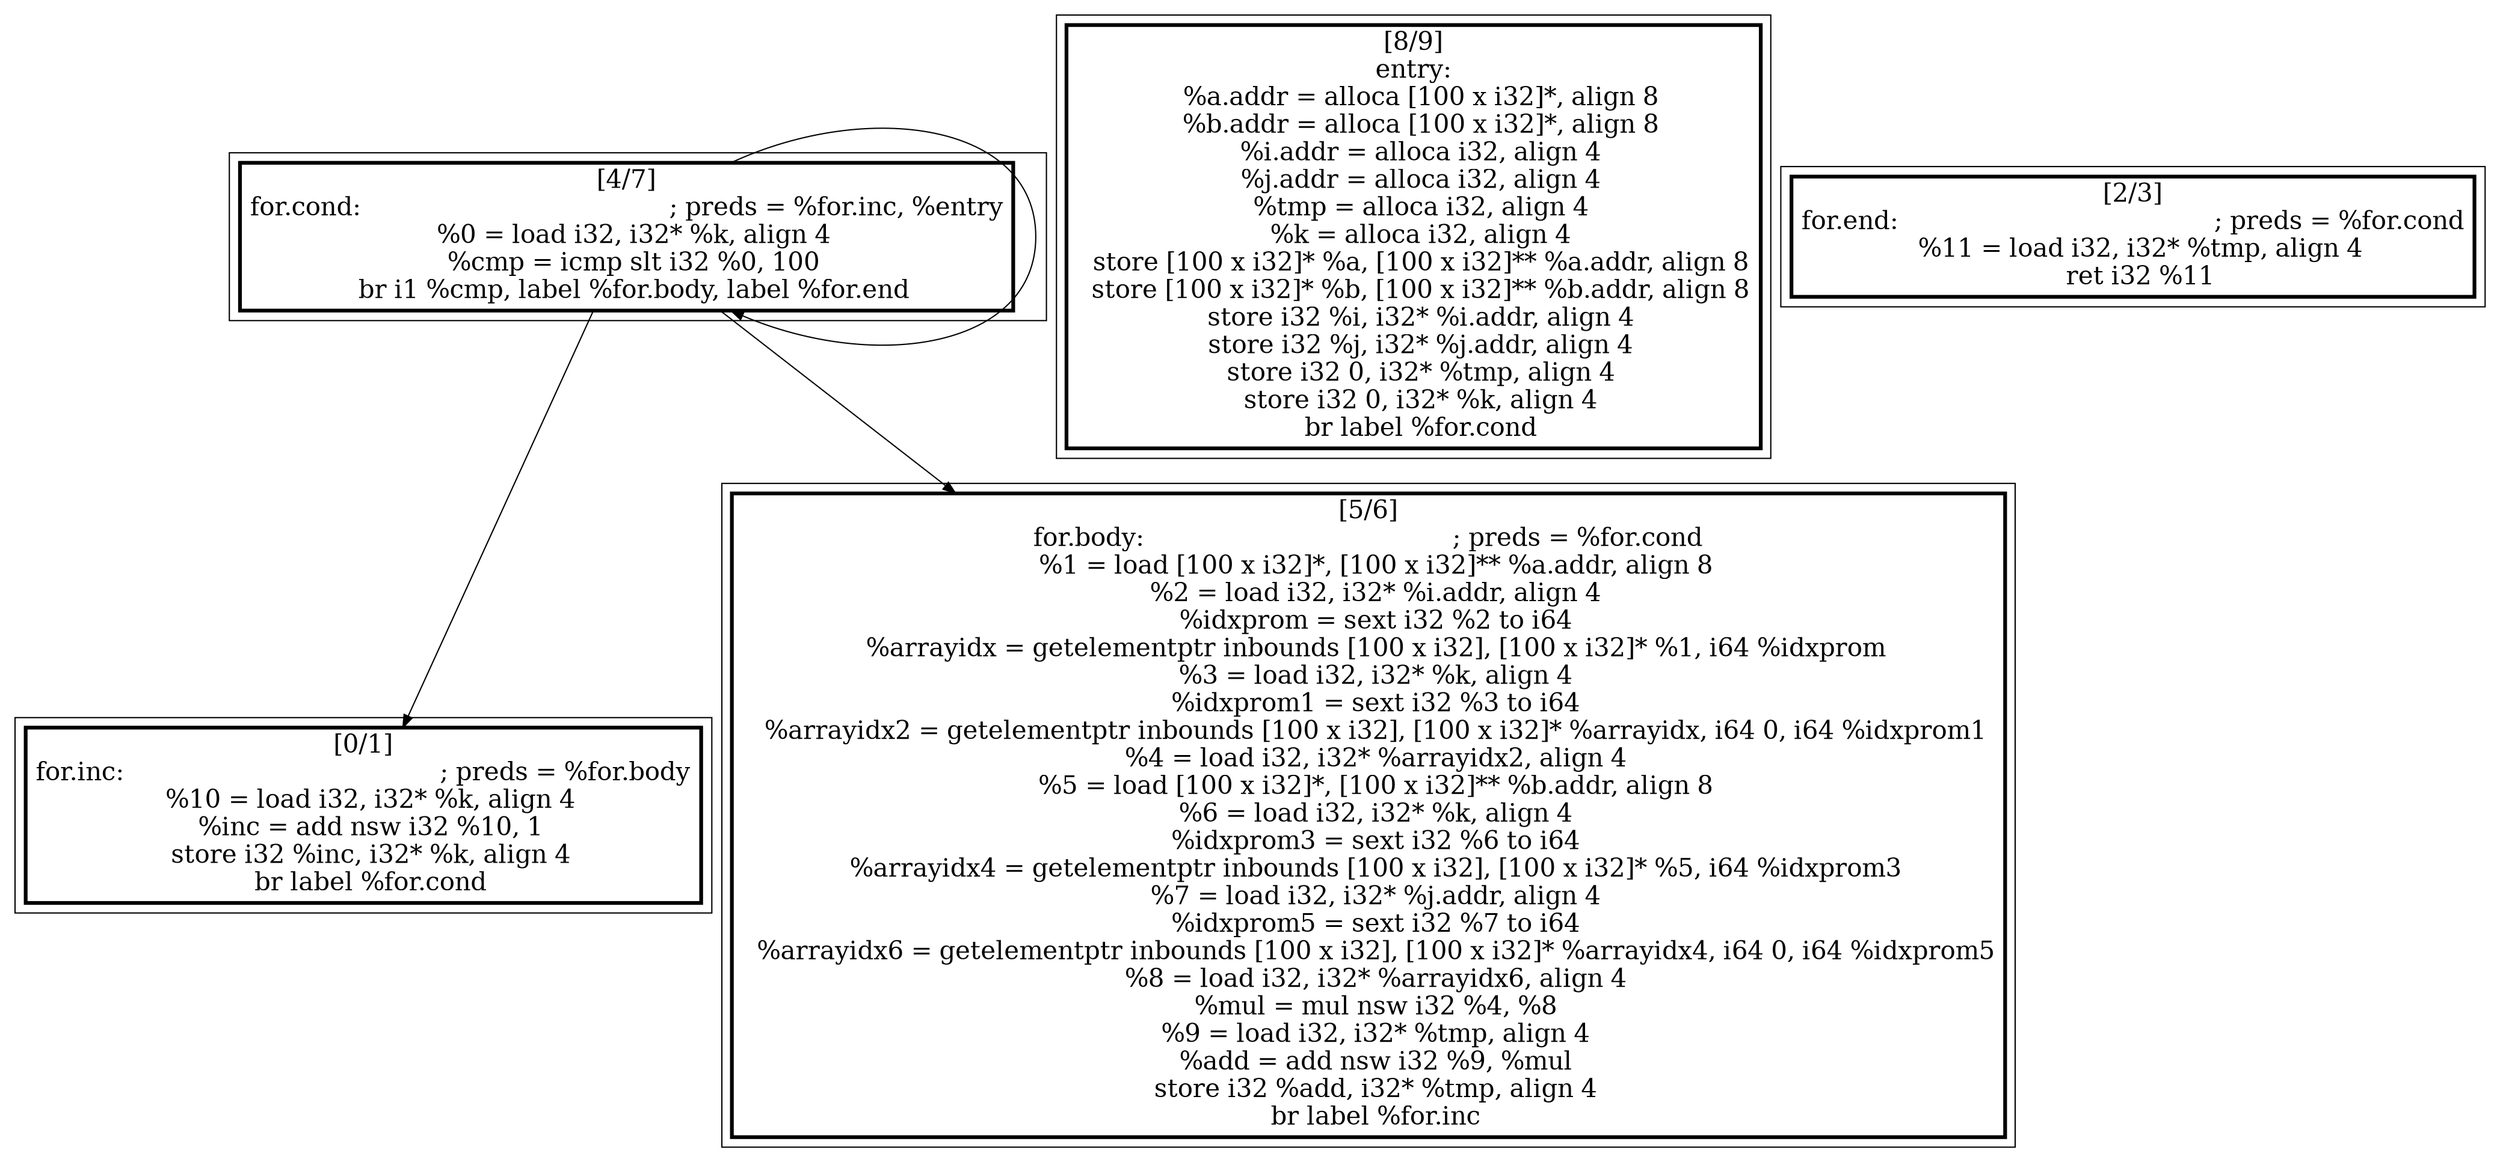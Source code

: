 
digraph G {



node29->node29 [ ]
node29->node25 [ ]
node29->node27 [ ]


subgraph cluster4 {


node29 [penwidth=3.0,fontsize=20,shape=rectangle,label="[4/7]
for.cond:                                         ; preds = %for.inc, %entry
  %0 = load i32, i32* %k, align 4
  %cmp = icmp slt i32 %0, 100
  br i1 %cmp, label %for.body, label %for.end
" ]



}

subgraph cluster3 {


node28 [penwidth=3.0,fontsize=20,shape=rectangle,label="[8/9]
entry:
  %a.addr = alloca [100 x i32]*, align 8
  %b.addr = alloca [100 x i32]*, align 8
  %i.addr = alloca i32, align 4
  %j.addr = alloca i32, align 4
  %tmp = alloca i32, align 4
  %k = alloca i32, align 4
  store [100 x i32]* %a, [100 x i32]** %a.addr, align 8
  store [100 x i32]* %b, [100 x i32]** %b.addr, align 8
  store i32 %i, i32* %i.addr, align 4
  store i32 %j, i32* %j.addr, align 4
  store i32 0, i32* %tmp, align 4
  store i32 0, i32* %k, align 4
  br label %for.cond
" ]



}

subgraph cluster2 {


node27 [penwidth=3.0,fontsize=20,shape=rectangle,label="[5/6]
for.body:                                         ; preds = %for.cond
  %1 = load [100 x i32]*, [100 x i32]** %a.addr, align 8
  %2 = load i32, i32* %i.addr, align 4
  %idxprom = sext i32 %2 to i64
  %arrayidx = getelementptr inbounds [100 x i32], [100 x i32]* %1, i64 %idxprom
  %3 = load i32, i32* %k, align 4
  %idxprom1 = sext i32 %3 to i64
  %arrayidx2 = getelementptr inbounds [100 x i32], [100 x i32]* %arrayidx, i64 0, i64 %idxprom1
  %4 = load i32, i32* %arrayidx2, align 4
  %5 = load [100 x i32]*, [100 x i32]** %b.addr, align 8
  %6 = load i32, i32* %k, align 4
  %idxprom3 = sext i32 %6 to i64
  %arrayidx4 = getelementptr inbounds [100 x i32], [100 x i32]* %5, i64 %idxprom3
  %7 = load i32, i32* %j.addr, align 4
  %idxprom5 = sext i32 %7 to i64
  %arrayidx6 = getelementptr inbounds [100 x i32], [100 x i32]* %arrayidx4, i64 0, i64 %idxprom5
  %8 = load i32, i32* %arrayidx6, align 4
  %mul = mul nsw i32 %4, %8
  %9 = load i32, i32* %tmp, align 4
  %add = add nsw i32 %9, %mul
  store i32 %add, i32* %tmp, align 4
  br label %for.inc
" ]



}

subgraph cluster0 {


node25 [penwidth=3.0,fontsize=20,shape=rectangle,label="[0/1]
for.inc:                                          ; preds = %for.body
  %10 = load i32, i32* %k, align 4
  %inc = add nsw i32 %10, 1
  store i32 %inc, i32* %k, align 4
  br label %for.cond
" ]



}

subgraph cluster1 {


node26 [penwidth=3.0,fontsize=20,shape=rectangle,label="[2/3]
for.end:                                          ; preds = %for.cond
  %11 = load i32, i32* %tmp, align 4
  ret i32 %11
" ]



}

}
